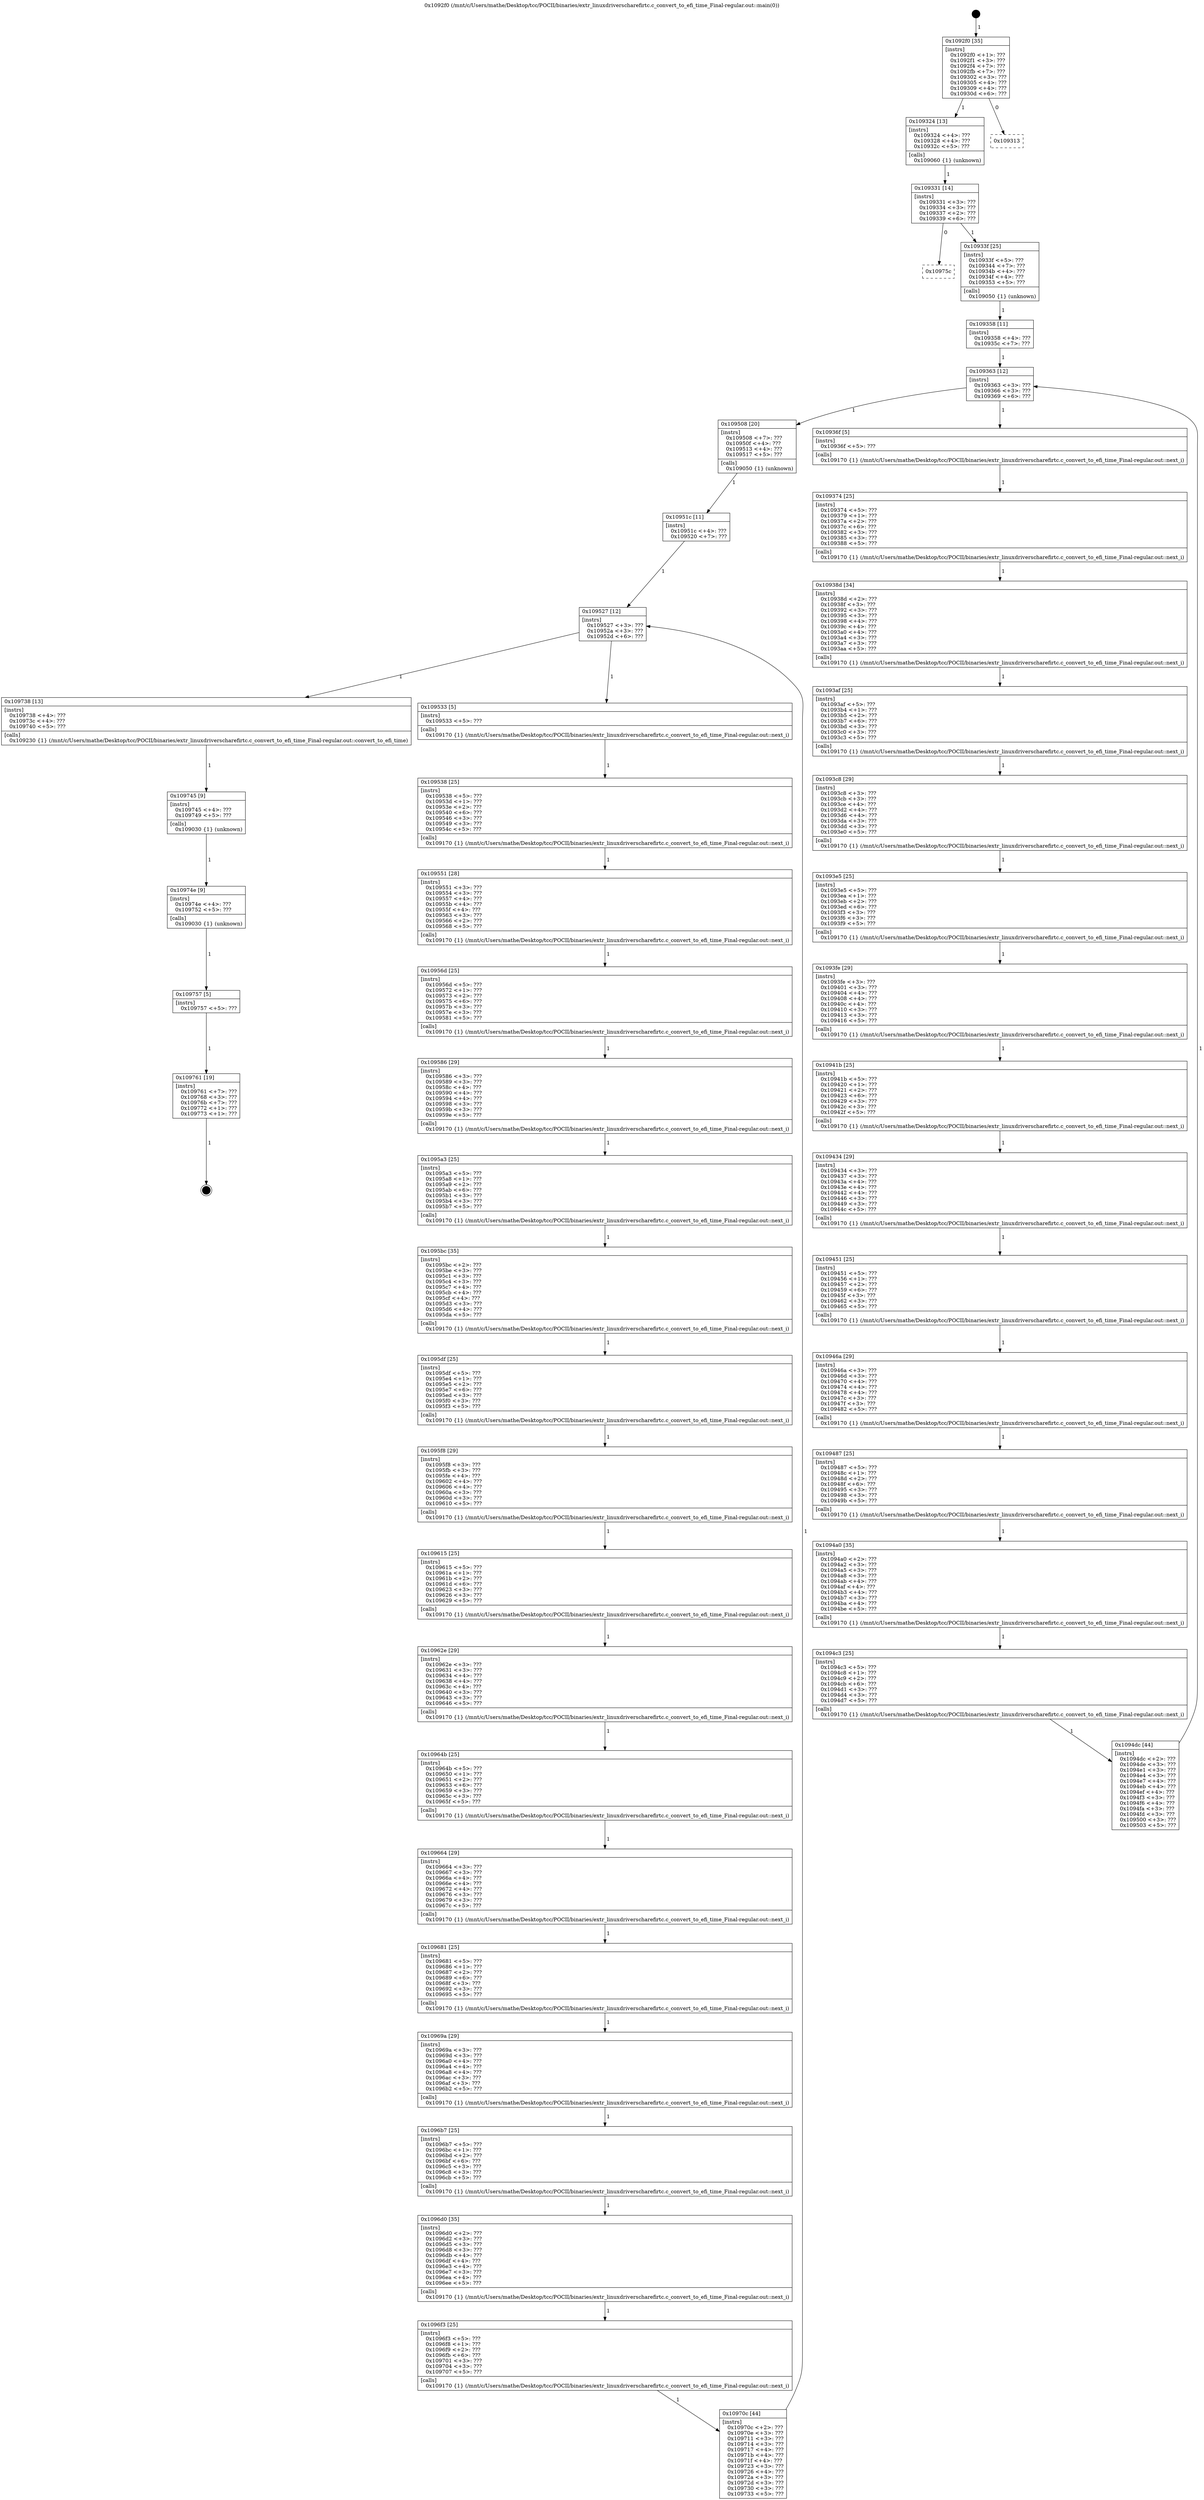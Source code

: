 digraph "0x1092f0" {
  label = "0x1092f0 (/mnt/c/Users/mathe/Desktop/tcc/POCII/binaries/extr_linuxdriverscharefirtc.c_convert_to_efi_time_Final-regular.out::main(0))"
  labelloc = "t"
  node[shape=record]

  Entry [label="",width=0.3,height=0.3,shape=circle,fillcolor=black,style=filled]
  "0x1092f0" [label="{
     0x1092f0 [35]\l
     | [instrs]\l
     &nbsp;&nbsp;0x1092f0 \<+1\>: ???\l
     &nbsp;&nbsp;0x1092f1 \<+3\>: ???\l
     &nbsp;&nbsp;0x1092f4 \<+7\>: ???\l
     &nbsp;&nbsp;0x1092fb \<+7\>: ???\l
     &nbsp;&nbsp;0x109302 \<+3\>: ???\l
     &nbsp;&nbsp;0x109305 \<+4\>: ???\l
     &nbsp;&nbsp;0x109309 \<+4\>: ???\l
     &nbsp;&nbsp;0x10930d \<+6\>: ???\l
  }"]
  "0x109324" [label="{
     0x109324 [13]\l
     | [instrs]\l
     &nbsp;&nbsp;0x109324 \<+4\>: ???\l
     &nbsp;&nbsp;0x109328 \<+4\>: ???\l
     &nbsp;&nbsp;0x10932c \<+5\>: ???\l
     | [calls]\l
     &nbsp;&nbsp;0x109060 \{1\} (unknown)\l
  }"]
  "0x109313" [label="{
     0x109313\l
  }", style=dashed]
  "0x109331" [label="{
     0x109331 [14]\l
     | [instrs]\l
     &nbsp;&nbsp;0x109331 \<+3\>: ???\l
     &nbsp;&nbsp;0x109334 \<+3\>: ???\l
     &nbsp;&nbsp;0x109337 \<+2\>: ???\l
     &nbsp;&nbsp;0x109339 \<+6\>: ???\l
  }"]
  "0x10975c" [label="{
     0x10975c\l
  }", style=dashed]
  "0x10933f" [label="{
     0x10933f [25]\l
     | [instrs]\l
     &nbsp;&nbsp;0x10933f \<+5\>: ???\l
     &nbsp;&nbsp;0x109344 \<+7\>: ???\l
     &nbsp;&nbsp;0x10934b \<+4\>: ???\l
     &nbsp;&nbsp;0x10934f \<+4\>: ???\l
     &nbsp;&nbsp;0x109353 \<+5\>: ???\l
     | [calls]\l
     &nbsp;&nbsp;0x109050 \{1\} (unknown)\l
  }"]
  Exit [label="",width=0.3,height=0.3,shape=circle,fillcolor=black,style=filled,peripheries=2]
  "0x109363" [label="{
     0x109363 [12]\l
     | [instrs]\l
     &nbsp;&nbsp;0x109363 \<+3\>: ???\l
     &nbsp;&nbsp;0x109366 \<+3\>: ???\l
     &nbsp;&nbsp;0x109369 \<+6\>: ???\l
  }"]
  "0x109508" [label="{
     0x109508 [20]\l
     | [instrs]\l
     &nbsp;&nbsp;0x109508 \<+7\>: ???\l
     &nbsp;&nbsp;0x10950f \<+4\>: ???\l
     &nbsp;&nbsp;0x109513 \<+4\>: ???\l
     &nbsp;&nbsp;0x109517 \<+5\>: ???\l
     | [calls]\l
     &nbsp;&nbsp;0x109050 \{1\} (unknown)\l
  }"]
  "0x10936f" [label="{
     0x10936f [5]\l
     | [instrs]\l
     &nbsp;&nbsp;0x10936f \<+5\>: ???\l
     | [calls]\l
     &nbsp;&nbsp;0x109170 \{1\} (/mnt/c/Users/mathe/Desktop/tcc/POCII/binaries/extr_linuxdriverscharefirtc.c_convert_to_efi_time_Final-regular.out::next_i)\l
  }"]
  "0x109374" [label="{
     0x109374 [25]\l
     | [instrs]\l
     &nbsp;&nbsp;0x109374 \<+5\>: ???\l
     &nbsp;&nbsp;0x109379 \<+1\>: ???\l
     &nbsp;&nbsp;0x10937a \<+2\>: ???\l
     &nbsp;&nbsp;0x10937c \<+6\>: ???\l
     &nbsp;&nbsp;0x109382 \<+3\>: ???\l
     &nbsp;&nbsp;0x109385 \<+3\>: ???\l
     &nbsp;&nbsp;0x109388 \<+5\>: ???\l
     | [calls]\l
     &nbsp;&nbsp;0x109170 \{1\} (/mnt/c/Users/mathe/Desktop/tcc/POCII/binaries/extr_linuxdriverscharefirtc.c_convert_to_efi_time_Final-regular.out::next_i)\l
  }"]
  "0x10938d" [label="{
     0x10938d [34]\l
     | [instrs]\l
     &nbsp;&nbsp;0x10938d \<+2\>: ???\l
     &nbsp;&nbsp;0x10938f \<+3\>: ???\l
     &nbsp;&nbsp;0x109392 \<+3\>: ???\l
     &nbsp;&nbsp;0x109395 \<+3\>: ???\l
     &nbsp;&nbsp;0x109398 \<+4\>: ???\l
     &nbsp;&nbsp;0x10939c \<+4\>: ???\l
     &nbsp;&nbsp;0x1093a0 \<+4\>: ???\l
     &nbsp;&nbsp;0x1093a4 \<+3\>: ???\l
     &nbsp;&nbsp;0x1093a7 \<+3\>: ???\l
     &nbsp;&nbsp;0x1093aa \<+5\>: ???\l
     | [calls]\l
     &nbsp;&nbsp;0x109170 \{1\} (/mnt/c/Users/mathe/Desktop/tcc/POCII/binaries/extr_linuxdriverscharefirtc.c_convert_to_efi_time_Final-regular.out::next_i)\l
  }"]
  "0x1093af" [label="{
     0x1093af [25]\l
     | [instrs]\l
     &nbsp;&nbsp;0x1093af \<+5\>: ???\l
     &nbsp;&nbsp;0x1093b4 \<+1\>: ???\l
     &nbsp;&nbsp;0x1093b5 \<+2\>: ???\l
     &nbsp;&nbsp;0x1093b7 \<+6\>: ???\l
     &nbsp;&nbsp;0x1093bd \<+3\>: ???\l
     &nbsp;&nbsp;0x1093c0 \<+3\>: ???\l
     &nbsp;&nbsp;0x1093c3 \<+5\>: ???\l
     | [calls]\l
     &nbsp;&nbsp;0x109170 \{1\} (/mnt/c/Users/mathe/Desktop/tcc/POCII/binaries/extr_linuxdriverscharefirtc.c_convert_to_efi_time_Final-regular.out::next_i)\l
  }"]
  "0x1093c8" [label="{
     0x1093c8 [29]\l
     | [instrs]\l
     &nbsp;&nbsp;0x1093c8 \<+3\>: ???\l
     &nbsp;&nbsp;0x1093cb \<+3\>: ???\l
     &nbsp;&nbsp;0x1093ce \<+4\>: ???\l
     &nbsp;&nbsp;0x1093d2 \<+4\>: ???\l
     &nbsp;&nbsp;0x1093d6 \<+4\>: ???\l
     &nbsp;&nbsp;0x1093da \<+3\>: ???\l
     &nbsp;&nbsp;0x1093dd \<+3\>: ???\l
     &nbsp;&nbsp;0x1093e0 \<+5\>: ???\l
     | [calls]\l
     &nbsp;&nbsp;0x109170 \{1\} (/mnt/c/Users/mathe/Desktop/tcc/POCII/binaries/extr_linuxdriverscharefirtc.c_convert_to_efi_time_Final-regular.out::next_i)\l
  }"]
  "0x1093e5" [label="{
     0x1093e5 [25]\l
     | [instrs]\l
     &nbsp;&nbsp;0x1093e5 \<+5\>: ???\l
     &nbsp;&nbsp;0x1093ea \<+1\>: ???\l
     &nbsp;&nbsp;0x1093eb \<+2\>: ???\l
     &nbsp;&nbsp;0x1093ed \<+6\>: ???\l
     &nbsp;&nbsp;0x1093f3 \<+3\>: ???\l
     &nbsp;&nbsp;0x1093f6 \<+3\>: ???\l
     &nbsp;&nbsp;0x1093f9 \<+5\>: ???\l
     | [calls]\l
     &nbsp;&nbsp;0x109170 \{1\} (/mnt/c/Users/mathe/Desktop/tcc/POCII/binaries/extr_linuxdriverscharefirtc.c_convert_to_efi_time_Final-regular.out::next_i)\l
  }"]
  "0x1093fe" [label="{
     0x1093fe [29]\l
     | [instrs]\l
     &nbsp;&nbsp;0x1093fe \<+3\>: ???\l
     &nbsp;&nbsp;0x109401 \<+3\>: ???\l
     &nbsp;&nbsp;0x109404 \<+4\>: ???\l
     &nbsp;&nbsp;0x109408 \<+4\>: ???\l
     &nbsp;&nbsp;0x10940c \<+4\>: ???\l
     &nbsp;&nbsp;0x109410 \<+3\>: ???\l
     &nbsp;&nbsp;0x109413 \<+3\>: ???\l
     &nbsp;&nbsp;0x109416 \<+5\>: ???\l
     | [calls]\l
     &nbsp;&nbsp;0x109170 \{1\} (/mnt/c/Users/mathe/Desktop/tcc/POCII/binaries/extr_linuxdriverscharefirtc.c_convert_to_efi_time_Final-regular.out::next_i)\l
  }"]
  "0x10941b" [label="{
     0x10941b [25]\l
     | [instrs]\l
     &nbsp;&nbsp;0x10941b \<+5\>: ???\l
     &nbsp;&nbsp;0x109420 \<+1\>: ???\l
     &nbsp;&nbsp;0x109421 \<+2\>: ???\l
     &nbsp;&nbsp;0x109423 \<+6\>: ???\l
     &nbsp;&nbsp;0x109429 \<+3\>: ???\l
     &nbsp;&nbsp;0x10942c \<+3\>: ???\l
     &nbsp;&nbsp;0x10942f \<+5\>: ???\l
     | [calls]\l
     &nbsp;&nbsp;0x109170 \{1\} (/mnt/c/Users/mathe/Desktop/tcc/POCII/binaries/extr_linuxdriverscharefirtc.c_convert_to_efi_time_Final-regular.out::next_i)\l
  }"]
  "0x109434" [label="{
     0x109434 [29]\l
     | [instrs]\l
     &nbsp;&nbsp;0x109434 \<+3\>: ???\l
     &nbsp;&nbsp;0x109437 \<+3\>: ???\l
     &nbsp;&nbsp;0x10943a \<+4\>: ???\l
     &nbsp;&nbsp;0x10943e \<+4\>: ???\l
     &nbsp;&nbsp;0x109442 \<+4\>: ???\l
     &nbsp;&nbsp;0x109446 \<+3\>: ???\l
     &nbsp;&nbsp;0x109449 \<+3\>: ???\l
     &nbsp;&nbsp;0x10944c \<+5\>: ???\l
     | [calls]\l
     &nbsp;&nbsp;0x109170 \{1\} (/mnt/c/Users/mathe/Desktop/tcc/POCII/binaries/extr_linuxdriverscharefirtc.c_convert_to_efi_time_Final-regular.out::next_i)\l
  }"]
  "0x109451" [label="{
     0x109451 [25]\l
     | [instrs]\l
     &nbsp;&nbsp;0x109451 \<+5\>: ???\l
     &nbsp;&nbsp;0x109456 \<+1\>: ???\l
     &nbsp;&nbsp;0x109457 \<+2\>: ???\l
     &nbsp;&nbsp;0x109459 \<+6\>: ???\l
     &nbsp;&nbsp;0x10945f \<+3\>: ???\l
     &nbsp;&nbsp;0x109462 \<+3\>: ???\l
     &nbsp;&nbsp;0x109465 \<+5\>: ???\l
     | [calls]\l
     &nbsp;&nbsp;0x109170 \{1\} (/mnt/c/Users/mathe/Desktop/tcc/POCII/binaries/extr_linuxdriverscharefirtc.c_convert_to_efi_time_Final-regular.out::next_i)\l
  }"]
  "0x10946a" [label="{
     0x10946a [29]\l
     | [instrs]\l
     &nbsp;&nbsp;0x10946a \<+3\>: ???\l
     &nbsp;&nbsp;0x10946d \<+3\>: ???\l
     &nbsp;&nbsp;0x109470 \<+4\>: ???\l
     &nbsp;&nbsp;0x109474 \<+4\>: ???\l
     &nbsp;&nbsp;0x109478 \<+4\>: ???\l
     &nbsp;&nbsp;0x10947c \<+3\>: ???\l
     &nbsp;&nbsp;0x10947f \<+3\>: ???\l
     &nbsp;&nbsp;0x109482 \<+5\>: ???\l
     | [calls]\l
     &nbsp;&nbsp;0x109170 \{1\} (/mnt/c/Users/mathe/Desktop/tcc/POCII/binaries/extr_linuxdriverscharefirtc.c_convert_to_efi_time_Final-regular.out::next_i)\l
  }"]
  "0x109487" [label="{
     0x109487 [25]\l
     | [instrs]\l
     &nbsp;&nbsp;0x109487 \<+5\>: ???\l
     &nbsp;&nbsp;0x10948c \<+1\>: ???\l
     &nbsp;&nbsp;0x10948d \<+2\>: ???\l
     &nbsp;&nbsp;0x10948f \<+6\>: ???\l
     &nbsp;&nbsp;0x109495 \<+3\>: ???\l
     &nbsp;&nbsp;0x109498 \<+3\>: ???\l
     &nbsp;&nbsp;0x10949b \<+5\>: ???\l
     | [calls]\l
     &nbsp;&nbsp;0x109170 \{1\} (/mnt/c/Users/mathe/Desktop/tcc/POCII/binaries/extr_linuxdriverscharefirtc.c_convert_to_efi_time_Final-regular.out::next_i)\l
  }"]
  "0x1094a0" [label="{
     0x1094a0 [35]\l
     | [instrs]\l
     &nbsp;&nbsp;0x1094a0 \<+2\>: ???\l
     &nbsp;&nbsp;0x1094a2 \<+3\>: ???\l
     &nbsp;&nbsp;0x1094a5 \<+3\>: ???\l
     &nbsp;&nbsp;0x1094a8 \<+3\>: ???\l
     &nbsp;&nbsp;0x1094ab \<+4\>: ???\l
     &nbsp;&nbsp;0x1094af \<+4\>: ???\l
     &nbsp;&nbsp;0x1094b3 \<+4\>: ???\l
     &nbsp;&nbsp;0x1094b7 \<+3\>: ???\l
     &nbsp;&nbsp;0x1094ba \<+4\>: ???\l
     &nbsp;&nbsp;0x1094be \<+5\>: ???\l
     | [calls]\l
     &nbsp;&nbsp;0x109170 \{1\} (/mnt/c/Users/mathe/Desktop/tcc/POCII/binaries/extr_linuxdriverscharefirtc.c_convert_to_efi_time_Final-regular.out::next_i)\l
  }"]
  "0x1094c3" [label="{
     0x1094c3 [25]\l
     | [instrs]\l
     &nbsp;&nbsp;0x1094c3 \<+5\>: ???\l
     &nbsp;&nbsp;0x1094c8 \<+1\>: ???\l
     &nbsp;&nbsp;0x1094c9 \<+2\>: ???\l
     &nbsp;&nbsp;0x1094cb \<+6\>: ???\l
     &nbsp;&nbsp;0x1094d1 \<+3\>: ???\l
     &nbsp;&nbsp;0x1094d4 \<+3\>: ???\l
     &nbsp;&nbsp;0x1094d7 \<+5\>: ???\l
     | [calls]\l
     &nbsp;&nbsp;0x109170 \{1\} (/mnt/c/Users/mathe/Desktop/tcc/POCII/binaries/extr_linuxdriverscharefirtc.c_convert_to_efi_time_Final-regular.out::next_i)\l
  }"]
  "0x1094dc" [label="{
     0x1094dc [44]\l
     | [instrs]\l
     &nbsp;&nbsp;0x1094dc \<+2\>: ???\l
     &nbsp;&nbsp;0x1094de \<+3\>: ???\l
     &nbsp;&nbsp;0x1094e1 \<+3\>: ???\l
     &nbsp;&nbsp;0x1094e4 \<+3\>: ???\l
     &nbsp;&nbsp;0x1094e7 \<+4\>: ???\l
     &nbsp;&nbsp;0x1094eb \<+4\>: ???\l
     &nbsp;&nbsp;0x1094ef \<+4\>: ???\l
     &nbsp;&nbsp;0x1094f3 \<+3\>: ???\l
     &nbsp;&nbsp;0x1094f6 \<+4\>: ???\l
     &nbsp;&nbsp;0x1094fa \<+3\>: ???\l
     &nbsp;&nbsp;0x1094fd \<+3\>: ???\l
     &nbsp;&nbsp;0x109500 \<+3\>: ???\l
     &nbsp;&nbsp;0x109503 \<+5\>: ???\l
  }"]
  "0x109358" [label="{
     0x109358 [11]\l
     | [instrs]\l
     &nbsp;&nbsp;0x109358 \<+4\>: ???\l
     &nbsp;&nbsp;0x10935c \<+7\>: ???\l
  }"]
  "0x109527" [label="{
     0x109527 [12]\l
     | [instrs]\l
     &nbsp;&nbsp;0x109527 \<+3\>: ???\l
     &nbsp;&nbsp;0x10952a \<+3\>: ???\l
     &nbsp;&nbsp;0x10952d \<+6\>: ???\l
  }"]
  "0x109738" [label="{
     0x109738 [13]\l
     | [instrs]\l
     &nbsp;&nbsp;0x109738 \<+4\>: ???\l
     &nbsp;&nbsp;0x10973c \<+4\>: ???\l
     &nbsp;&nbsp;0x109740 \<+5\>: ???\l
     | [calls]\l
     &nbsp;&nbsp;0x109230 \{1\} (/mnt/c/Users/mathe/Desktop/tcc/POCII/binaries/extr_linuxdriverscharefirtc.c_convert_to_efi_time_Final-regular.out::convert_to_efi_time)\l
  }"]
  "0x109533" [label="{
     0x109533 [5]\l
     | [instrs]\l
     &nbsp;&nbsp;0x109533 \<+5\>: ???\l
     | [calls]\l
     &nbsp;&nbsp;0x109170 \{1\} (/mnt/c/Users/mathe/Desktop/tcc/POCII/binaries/extr_linuxdriverscharefirtc.c_convert_to_efi_time_Final-regular.out::next_i)\l
  }"]
  "0x109538" [label="{
     0x109538 [25]\l
     | [instrs]\l
     &nbsp;&nbsp;0x109538 \<+5\>: ???\l
     &nbsp;&nbsp;0x10953d \<+1\>: ???\l
     &nbsp;&nbsp;0x10953e \<+2\>: ???\l
     &nbsp;&nbsp;0x109540 \<+6\>: ???\l
     &nbsp;&nbsp;0x109546 \<+3\>: ???\l
     &nbsp;&nbsp;0x109549 \<+3\>: ???\l
     &nbsp;&nbsp;0x10954c \<+5\>: ???\l
     | [calls]\l
     &nbsp;&nbsp;0x109170 \{1\} (/mnt/c/Users/mathe/Desktop/tcc/POCII/binaries/extr_linuxdriverscharefirtc.c_convert_to_efi_time_Final-regular.out::next_i)\l
  }"]
  "0x109551" [label="{
     0x109551 [28]\l
     | [instrs]\l
     &nbsp;&nbsp;0x109551 \<+3\>: ???\l
     &nbsp;&nbsp;0x109554 \<+3\>: ???\l
     &nbsp;&nbsp;0x109557 \<+4\>: ???\l
     &nbsp;&nbsp;0x10955b \<+4\>: ???\l
     &nbsp;&nbsp;0x10955f \<+4\>: ???\l
     &nbsp;&nbsp;0x109563 \<+3\>: ???\l
     &nbsp;&nbsp;0x109566 \<+2\>: ???\l
     &nbsp;&nbsp;0x109568 \<+5\>: ???\l
     | [calls]\l
     &nbsp;&nbsp;0x109170 \{1\} (/mnt/c/Users/mathe/Desktop/tcc/POCII/binaries/extr_linuxdriverscharefirtc.c_convert_to_efi_time_Final-regular.out::next_i)\l
  }"]
  "0x10956d" [label="{
     0x10956d [25]\l
     | [instrs]\l
     &nbsp;&nbsp;0x10956d \<+5\>: ???\l
     &nbsp;&nbsp;0x109572 \<+1\>: ???\l
     &nbsp;&nbsp;0x109573 \<+2\>: ???\l
     &nbsp;&nbsp;0x109575 \<+6\>: ???\l
     &nbsp;&nbsp;0x10957b \<+3\>: ???\l
     &nbsp;&nbsp;0x10957e \<+3\>: ???\l
     &nbsp;&nbsp;0x109581 \<+5\>: ???\l
     | [calls]\l
     &nbsp;&nbsp;0x109170 \{1\} (/mnt/c/Users/mathe/Desktop/tcc/POCII/binaries/extr_linuxdriverscharefirtc.c_convert_to_efi_time_Final-regular.out::next_i)\l
  }"]
  "0x109586" [label="{
     0x109586 [29]\l
     | [instrs]\l
     &nbsp;&nbsp;0x109586 \<+3\>: ???\l
     &nbsp;&nbsp;0x109589 \<+3\>: ???\l
     &nbsp;&nbsp;0x10958c \<+4\>: ???\l
     &nbsp;&nbsp;0x109590 \<+4\>: ???\l
     &nbsp;&nbsp;0x109594 \<+4\>: ???\l
     &nbsp;&nbsp;0x109598 \<+3\>: ???\l
     &nbsp;&nbsp;0x10959b \<+3\>: ???\l
     &nbsp;&nbsp;0x10959e \<+5\>: ???\l
     | [calls]\l
     &nbsp;&nbsp;0x109170 \{1\} (/mnt/c/Users/mathe/Desktop/tcc/POCII/binaries/extr_linuxdriverscharefirtc.c_convert_to_efi_time_Final-regular.out::next_i)\l
  }"]
  "0x1095a3" [label="{
     0x1095a3 [25]\l
     | [instrs]\l
     &nbsp;&nbsp;0x1095a3 \<+5\>: ???\l
     &nbsp;&nbsp;0x1095a8 \<+1\>: ???\l
     &nbsp;&nbsp;0x1095a9 \<+2\>: ???\l
     &nbsp;&nbsp;0x1095ab \<+6\>: ???\l
     &nbsp;&nbsp;0x1095b1 \<+3\>: ???\l
     &nbsp;&nbsp;0x1095b4 \<+3\>: ???\l
     &nbsp;&nbsp;0x1095b7 \<+5\>: ???\l
     | [calls]\l
     &nbsp;&nbsp;0x109170 \{1\} (/mnt/c/Users/mathe/Desktop/tcc/POCII/binaries/extr_linuxdriverscharefirtc.c_convert_to_efi_time_Final-regular.out::next_i)\l
  }"]
  "0x1095bc" [label="{
     0x1095bc [35]\l
     | [instrs]\l
     &nbsp;&nbsp;0x1095bc \<+2\>: ???\l
     &nbsp;&nbsp;0x1095be \<+3\>: ???\l
     &nbsp;&nbsp;0x1095c1 \<+3\>: ???\l
     &nbsp;&nbsp;0x1095c4 \<+3\>: ???\l
     &nbsp;&nbsp;0x1095c7 \<+4\>: ???\l
     &nbsp;&nbsp;0x1095cb \<+4\>: ???\l
     &nbsp;&nbsp;0x1095cf \<+4\>: ???\l
     &nbsp;&nbsp;0x1095d3 \<+3\>: ???\l
     &nbsp;&nbsp;0x1095d6 \<+4\>: ???\l
     &nbsp;&nbsp;0x1095da \<+5\>: ???\l
     | [calls]\l
     &nbsp;&nbsp;0x109170 \{1\} (/mnt/c/Users/mathe/Desktop/tcc/POCII/binaries/extr_linuxdriverscharefirtc.c_convert_to_efi_time_Final-regular.out::next_i)\l
  }"]
  "0x1095df" [label="{
     0x1095df [25]\l
     | [instrs]\l
     &nbsp;&nbsp;0x1095df \<+5\>: ???\l
     &nbsp;&nbsp;0x1095e4 \<+1\>: ???\l
     &nbsp;&nbsp;0x1095e5 \<+2\>: ???\l
     &nbsp;&nbsp;0x1095e7 \<+6\>: ???\l
     &nbsp;&nbsp;0x1095ed \<+3\>: ???\l
     &nbsp;&nbsp;0x1095f0 \<+3\>: ???\l
     &nbsp;&nbsp;0x1095f3 \<+5\>: ???\l
     | [calls]\l
     &nbsp;&nbsp;0x109170 \{1\} (/mnt/c/Users/mathe/Desktop/tcc/POCII/binaries/extr_linuxdriverscharefirtc.c_convert_to_efi_time_Final-regular.out::next_i)\l
  }"]
  "0x1095f8" [label="{
     0x1095f8 [29]\l
     | [instrs]\l
     &nbsp;&nbsp;0x1095f8 \<+3\>: ???\l
     &nbsp;&nbsp;0x1095fb \<+3\>: ???\l
     &nbsp;&nbsp;0x1095fe \<+4\>: ???\l
     &nbsp;&nbsp;0x109602 \<+4\>: ???\l
     &nbsp;&nbsp;0x109606 \<+4\>: ???\l
     &nbsp;&nbsp;0x10960a \<+3\>: ???\l
     &nbsp;&nbsp;0x10960d \<+3\>: ???\l
     &nbsp;&nbsp;0x109610 \<+5\>: ???\l
     | [calls]\l
     &nbsp;&nbsp;0x109170 \{1\} (/mnt/c/Users/mathe/Desktop/tcc/POCII/binaries/extr_linuxdriverscharefirtc.c_convert_to_efi_time_Final-regular.out::next_i)\l
  }"]
  "0x109615" [label="{
     0x109615 [25]\l
     | [instrs]\l
     &nbsp;&nbsp;0x109615 \<+5\>: ???\l
     &nbsp;&nbsp;0x10961a \<+1\>: ???\l
     &nbsp;&nbsp;0x10961b \<+2\>: ???\l
     &nbsp;&nbsp;0x10961d \<+6\>: ???\l
     &nbsp;&nbsp;0x109623 \<+3\>: ???\l
     &nbsp;&nbsp;0x109626 \<+3\>: ???\l
     &nbsp;&nbsp;0x109629 \<+5\>: ???\l
     | [calls]\l
     &nbsp;&nbsp;0x109170 \{1\} (/mnt/c/Users/mathe/Desktop/tcc/POCII/binaries/extr_linuxdriverscharefirtc.c_convert_to_efi_time_Final-regular.out::next_i)\l
  }"]
  "0x10962e" [label="{
     0x10962e [29]\l
     | [instrs]\l
     &nbsp;&nbsp;0x10962e \<+3\>: ???\l
     &nbsp;&nbsp;0x109631 \<+3\>: ???\l
     &nbsp;&nbsp;0x109634 \<+4\>: ???\l
     &nbsp;&nbsp;0x109638 \<+4\>: ???\l
     &nbsp;&nbsp;0x10963c \<+4\>: ???\l
     &nbsp;&nbsp;0x109640 \<+3\>: ???\l
     &nbsp;&nbsp;0x109643 \<+3\>: ???\l
     &nbsp;&nbsp;0x109646 \<+5\>: ???\l
     | [calls]\l
     &nbsp;&nbsp;0x109170 \{1\} (/mnt/c/Users/mathe/Desktop/tcc/POCII/binaries/extr_linuxdriverscharefirtc.c_convert_to_efi_time_Final-regular.out::next_i)\l
  }"]
  "0x10964b" [label="{
     0x10964b [25]\l
     | [instrs]\l
     &nbsp;&nbsp;0x10964b \<+5\>: ???\l
     &nbsp;&nbsp;0x109650 \<+1\>: ???\l
     &nbsp;&nbsp;0x109651 \<+2\>: ???\l
     &nbsp;&nbsp;0x109653 \<+6\>: ???\l
     &nbsp;&nbsp;0x109659 \<+3\>: ???\l
     &nbsp;&nbsp;0x10965c \<+3\>: ???\l
     &nbsp;&nbsp;0x10965f \<+5\>: ???\l
     | [calls]\l
     &nbsp;&nbsp;0x109170 \{1\} (/mnt/c/Users/mathe/Desktop/tcc/POCII/binaries/extr_linuxdriverscharefirtc.c_convert_to_efi_time_Final-regular.out::next_i)\l
  }"]
  "0x109664" [label="{
     0x109664 [29]\l
     | [instrs]\l
     &nbsp;&nbsp;0x109664 \<+3\>: ???\l
     &nbsp;&nbsp;0x109667 \<+3\>: ???\l
     &nbsp;&nbsp;0x10966a \<+4\>: ???\l
     &nbsp;&nbsp;0x10966e \<+4\>: ???\l
     &nbsp;&nbsp;0x109672 \<+4\>: ???\l
     &nbsp;&nbsp;0x109676 \<+3\>: ???\l
     &nbsp;&nbsp;0x109679 \<+3\>: ???\l
     &nbsp;&nbsp;0x10967c \<+5\>: ???\l
     | [calls]\l
     &nbsp;&nbsp;0x109170 \{1\} (/mnt/c/Users/mathe/Desktop/tcc/POCII/binaries/extr_linuxdriverscharefirtc.c_convert_to_efi_time_Final-regular.out::next_i)\l
  }"]
  "0x109681" [label="{
     0x109681 [25]\l
     | [instrs]\l
     &nbsp;&nbsp;0x109681 \<+5\>: ???\l
     &nbsp;&nbsp;0x109686 \<+1\>: ???\l
     &nbsp;&nbsp;0x109687 \<+2\>: ???\l
     &nbsp;&nbsp;0x109689 \<+6\>: ???\l
     &nbsp;&nbsp;0x10968f \<+3\>: ???\l
     &nbsp;&nbsp;0x109692 \<+3\>: ???\l
     &nbsp;&nbsp;0x109695 \<+5\>: ???\l
     | [calls]\l
     &nbsp;&nbsp;0x109170 \{1\} (/mnt/c/Users/mathe/Desktop/tcc/POCII/binaries/extr_linuxdriverscharefirtc.c_convert_to_efi_time_Final-regular.out::next_i)\l
  }"]
  "0x10969a" [label="{
     0x10969a [29]\l
     | [instrs]\l
     &nbsp;&nbsp;0x10969a \<+3\>: ???\l
     &nbsp;&nbsp;0x10969d \<+3\>: ???\l
     &nbsp;&nbsp;0x1096a0 \<+4\>: ???\l
     &nbsp;&nbsp;0x1096a4 \<+4\>: ???\l
     &nbsp;&nbsp;0x1096a8 \<+4\>: ???\l
     &nbsp;&nbsp;0x1096ac \<+3\>: ???\l
     &nbsp;&nbsp;0x1096af \<+3\>: ???\l
     &nbsp;&nbsp;0x1096b2 \<+5\>: ???\l
     | [calls]\l
     &nbsp;&nbsp;0x109170 \{1\} (/mnt/c/Users/mathe/Desktop/tcc/POCII/binaries/extr_linuxdriverscharefirtc.c_convert_to_efi_time_Final-regular.out::next_i)\l
  }"]
  "0x1096b7" [label="{
     0x1096b7 [25]\l
     | [instrs]\l
     &nbsp;&nbsp;0x1096b7 \<+5\>: ???\l
     &nbsp;&nbsp;0x1096bc \<+1\>: ???\l
     &nbsp;&nbsp;0x1096bd \<+2\>: ???\l
     &nbsp;&nbsp;0x1096bf \<+6\>: ???\l
     &nbsp;&nbsp;0x1096c5 \<+3\>: ???\l
     &nbsp;&nbsp;0x1096c8 \<+3\>: ???\l
     &nbsp;&nbsp;0x1096cb \<+5\>: ???\l
     | [calls]\l
     &nbsp;&nbsp;0x109170 \{1\} (/mnt/c/Users/mathe/Desktop/tcc/POCII/binaries/extr_linuxdriverscharefirtc.c_convert_to_efi_time_Final-regular.out::next_i)\l
  }"]
  "0x1096d0" [label="{
     0x1096d0 [35]\l
     | [instrs]\l
     &nbsp;&nbsp;0x1096d0 \<+2\>: ???\l
     &nbsp;&nbsp;0x1096d2 \<+3\>: ???\l
     &nbsp;&nbsp;0x1096d5 \<+3\>: ???\l
     &nbsp;&nbsp;0x1096d8 \<+3\>: ???\l
     &nbsp;&nbsp;0x1096db \<+4\>: ???\l
     &nbsp;&nbsp;0x1096df \<+4\>: ???\l
     &nbsp;&nbsp;0x1096e3 \<+4\>: ???\l
     &nbsp;&nbsp;0x1096e7 \<+3\>: ???\l
     &nbsp;&nbsp;0x1096ea \<+4\>: ???\l
     &nbsp;&nbsp;0x1096ee \<+5\>: ???\l
     | [calls]\l
     &nbsp;&nbsp;0x109170 \{1\} (/mnt/c/Users/mathe/Desktop/tcc/POCII/binaries/extr_linuxdriverscharefirtc.c_convert_to_efi_time_Final-regular.out::next_i)\l
  }"]
  "0x1096f3" [label="{
     0x1096f3 [25]\l
     | [instrs]\l
     &nbsp;&nbsp;0x1096f3 \<+5\>: ???\l
     &nbsp;&nbsp;0x1096f8 \<+1\>: ???\l
     &nbsp;&nbsp;0x1096f9 \<+2\>: ???\l
     &nbsp;&nbsp;0x1096fb \<+6\>: ???\l
     &nbsp;&nbsp;0x109701 \<+3\>: ???\l
     &nbsp;&nbsp;0x109704 \<+3\>: ???\l
     &nbsp;&nbsp;0x109707 \<+5\>: ???\l
     | [calls]\l
     &nbsp;&nbsp;0x109170 \{1\} (/mnt/c/Users/mathe/Desktop/tcc/POCII/binaries/extr_linuxdriverscharefirtc.c_convert_to_efi_time_Final-regular.out::next_i)\l
  }"]
  "0x10970c" [label="{
     0x10970c [44]\l
     | [instrs]\l
     &nbsp;&nbsp;0x10970c \<+2\>: ???\l
     &nbsp;&nbsp;0x10970e \<+3\>: ???\l
     &nbsp;&nbsp;0x109711 \<+3\>: ???\l
     &nbsp;&nbsp;0x109714 \<+3\>: ???\l
     &nbsp;&nbsp;0x109717 \<+4\>: ???\l
     &nbsp;&nbsp;0x10971b \<+4\>: ???\l
     &nbsp;&nbsp;0x10971f \<+4\>: ???\l
     &nbsp;&nbsp;0x109723 \<+3\>: ???\l
     &nbsp;&nbsp;0x109726 \<+4\>: ???\l
     &nbsp;&nbsp;0x10972a \<+3\>: ???\l
     &nbsp;&nbsp;0x10972d \<+3\>: ???\l
     &nbsp;&nbsp;0x109730 \<+3\>: ???\l
     &nbsp;&nbsp;0x109733 \<+5\>: ???\l
  }"]
  "0x10951c" [label="{
     0x10951c [11]\l
     | [instrs]\l
     &nbsp;&nbsp;0x10951c \<+4\>: ???\l
     &nbsp;&nbsp;0x109520 \<+7\>: ???\l
  }"]
  "0x109745" [label="{
     0x109745 [9]\l
     | [instrs]\l
     &nbsp;&nbsp;0x109745 \<+4\>: ???\l
     &nbsp;&nbsp;0x109749 \<+5\>: ???\l
     | [calls]\l
     &nbsp;&nbsp;0x109030 \{1\} (unknown)\l
  }"]
  "0x10974e" [label="{
     0x10974e [9]\l
     | [instrs]\l
     &nbsp;&nbsp;0x10974e \<+4\>: ???\l
     &nbsp;&nbsp;0x109752 \<+5\>: ???\l
     | [calls]\l
     &nbsp;&nbsp;0x109030 \{1\} (unknown)\l
  }"]
  "0x109757" [label="{
     0x109757 [5]\l
     | [instrs]\l
     &nbsp;&nbsp;0x109757 \<+5\>: ???\l
  }"]
  "0x109761" [label="{
     0x109761 [19]\l
     | [instrs]\l
     &nbsp;&nbsp;0x109761 \<+7\>: ???\l
     &nbsp;&nbsp;0x109768 \<+3\>: ???\l
     &nbsp;&nbsp;0x10976b \<+7\>: ???\l
     &nbsp;&nbsp;0x109772 \<+1\>: ???\l
     &nbsp;&nbsp;0x109773 \<+1\>: ???\l
  }"]
  Entry -> "0x1092f0" [label=" 1"]
  "0x1092f0" -> "0x109324" [label=" 1"]
  "0x1092f0" -> "0x109313" [label=" 0"]
  "0x109324" -> "0x109331" [label=" 1"]
  "0x109331" -> "0x10975c" [label=" 0"]
  "0x109331" -> "0x10933f" [label=" 1"]
  "0x109761" -> Exit [label=" 1"]
  "0x10933f" -> "0x109358" [label=" 1"]
  "0x109363" -> "0x109508" [label=" 1"]
  "0x109363" -> "0x10936f" [label=" 1"]
  "0x10936f" -> "0x109374" [label=" 1"]
  "0x109374" -> "0x10938d" [label=" 1"]
  "0x10938d" -> "0x1093af" [label=" 1"]
  "0x1093af" -> "0x1093c8" [label=" 1"]
  "0x1093c8" -> "0x1093e5" [label=" 1"]
  "0x1093e5" -> "0x1093fe" [label=" 1"]
  "0x1093fe" -> "0x10941b" [label=" 1"]
  "0x10941b" -> "0x109434" [label=" 1"]
  "0x109434" -> "0x109451" [label=" 1"]
  "0x109451" -> "0x10946a" [label=" 1"]
  "0x10946a" -> "0x109487" [label=" 1"]
  "0x109487" -> "0x1094a0" [label=" 1"]
  "0x1094a0" -> "0x1094c3" [label=" 1"]
  "0x1094c3" -> "0x1094dc" [label=" 1"]
  "0x109358" -> "0x109363" [label=" 1"]
  "0x1094dc" -> "0x109363" [label=" 1"]
  "0x109508" -> "0x10951c" [label=" 1"]
  "0x109527" -> "0x109738" [label=" 1"]
  "0x109527" -> "0x109533" [label=" 1"]
  "0x109533" -> "0x109538" [label=" 1"]
  "0x109538" -> "0x109551" [label=" 1"]
  "0x109551" -> "0x10956d" [label=" 1"]
  "0x10956d" -> "0x109586" [label=" 1"]
  "0x109586" -> "0x1095a3" [label=" 1"]
  "0x1095a3" -> "0x1095bc" [label=" 1"]
  "0x1095bc" -> "0x1095df" [label=" 1"]
  "0x1095df" -> "0x1095f8" [label=" 1"]
  "0x1095f8" -> "0x109615" [label=" 1"]
  "0x109615" -> "0x10962e" [label=" 1"]
  "0x10962e" -> "0x10964b" [label=" 1"]
  "0x10964b" -> "0x109664" [label=" 1"]
  "0x109664" -> "0x109681" [label=" 1"]
  "0x109681" -> "0x10969a" [label=" 1"]
  "0x10969a" -> "0x1096b7" [label=" 1"]
  "0x1096b7" -> "0x1096d0" [label=" 1"]
  "0x1096d0" -> "0x1096f3" [label=" 1"]
  "0x1096f3" -> "0x10970c" [label=" 1"]
  "0x10951c" -> "0x109527" [label=" 1"]
  "0x10970c" -> "0x109527" [label=" 1"]
  "0x109738" -> "0x109745" [label=" 1"]
  "0x109745" -> "0x10974e" [label=" 1"]
  "0x10974e" -> "0x109757" [label=" 1"]
  "0x109757" -> "0x109761" [label=" 1"]
}

